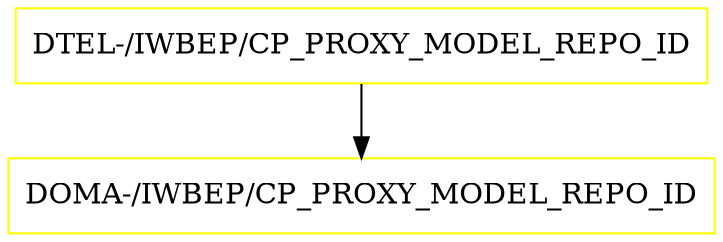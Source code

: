 digraph G {
  "DTEL-/IWBEP/CP_PROXY_MODEL_REPO_ID" [shape=box,color=yellow];
  "DOMA-/IWBEP/CP_PROXY_MODEL_REPO_ID" [shape=box,color=yellow,URL="./DOMA_%23IWBEP%23CP_PROXY_MODEL_REPO_ID.html"];
  "DTEL-/IWBEP/CP_PROXY_MODEL_REPO_ID" -> "DOMA-/IWBEP/CP_PROXY_MODEL_REPO_ID";
}
